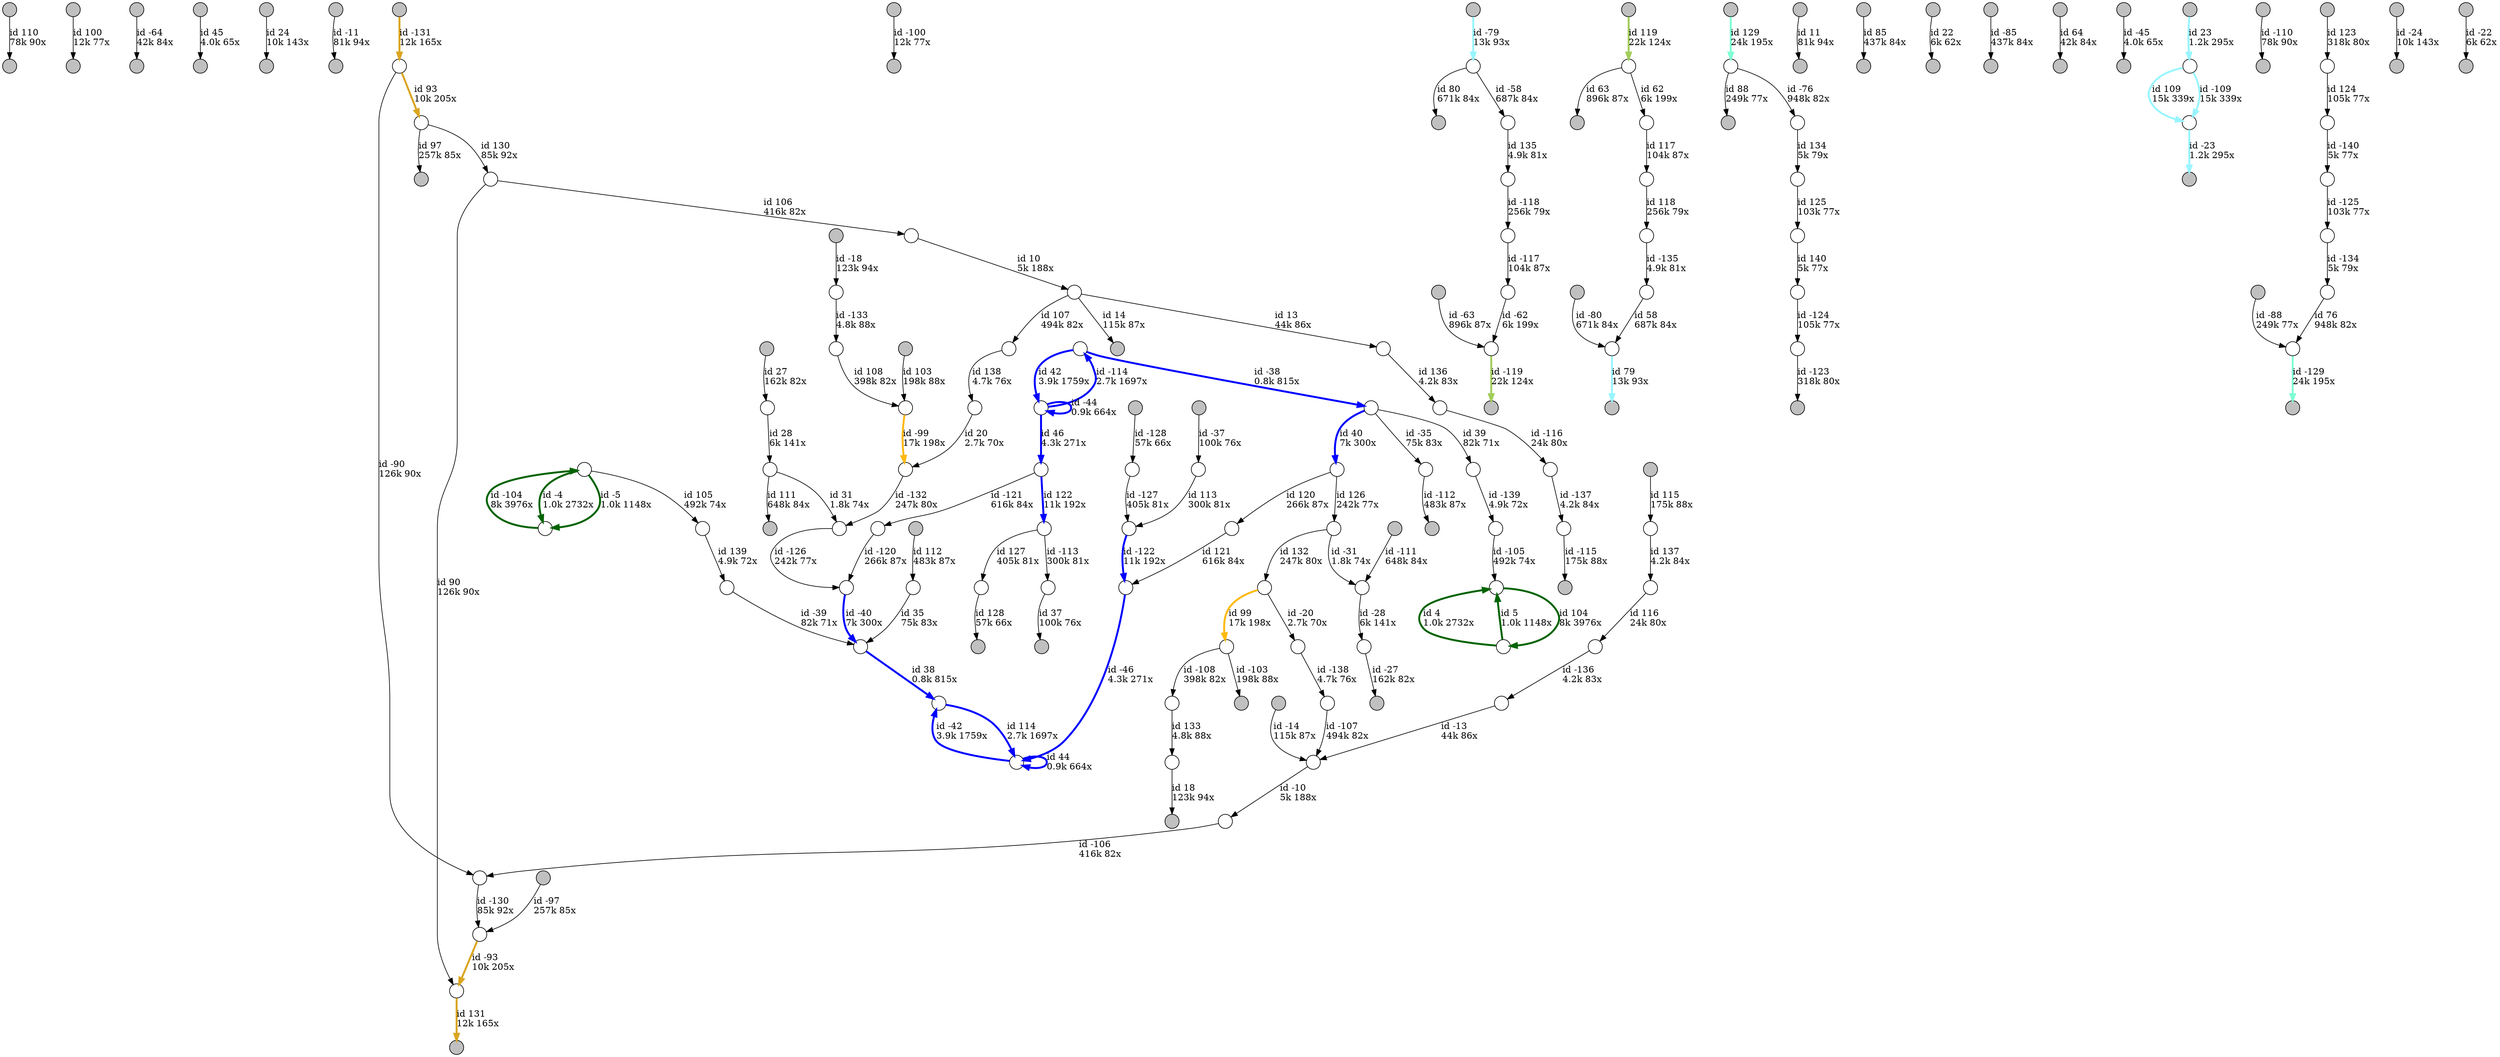 digraph {
nodesep = 0.5;
node [shape = circle, label = "", height = 0.3];
"0" [style = "filled", fillcolor = "grey"];
"1" [style = "filled", fillcolor = "grey"];
"2" [style = "filled", fillcolor = "grey"];
"3" [style = "filled", fillcolor = "grey"];
"4" [style = "filled", fillcolor = "grey"];
"5" [style = "filled", fillcolor = "grey"];
"6" [style = "filled", fillcolor = "grey"];
"7" [style = "filled", fillcolor = "grey"];
"8" [style = "filled", fillcolor = "grey"];
"9" [style = "filled", fillcolor = "grey"];
"10" [style = "filled", fillcolor = "grey"];
"11" [style = "filled", fillcolor = "grey"];
"12" [style = "filled", fillcolor = "grey"];
"13" [style = "filled", fillcolor = "grey"];
"14" [style = "filled", fillcolor = "grey"];
"15" [style = "filled", fillcolor = "grey"];
"16" [style = "filled", fillcolor = "grey"];
"17" [style = "filled", fillcolor = "grey"];
"18" [style = "filled", fillcolor = "grey"];
"19" [style = "filled", fillcolor = "grey"];
"20" [style = "filled", fillcolor = "grey"];
"21" [style = "filled", fillcolor = "grey"];
"22" [style = "filled", fillcolor = "grey"];
"23" [style = "filled", fillcolor = "grey"];
"24" [style = "filled", fillcolor = "grey"];
"25" [style = "filled", fillcolor = "grey"];
"26" [style = "filled", fillcolor = "grey"];
"27" [style = "filled", fillcolor = "grey"];
"28" [style = "filled", fillcolor = "grey"];
"29" [style = "filled", fillcolor = "grey"];
"30" [style = "filled", fillcolor = "grey"];
"31" [style = "filled", fillcolor = "grey"];
"32" [style = "filled", fillcolor = "grey"];
"33" [style = "filled", fillcolor = "grey"];
"34" [style = "filled", fillcolor = "grey"];
"35" [style = "filled", fillcolor = "grey"];
"36" [style = "filled", fillcolor = "grey"];
"37" [style = "filled", fillcolor = "grey"];
"38" [style = "filled", fillcolor = "grey"];
"39" [style = "filled", fillcolor = "grey"];
"40" [style = "filled", fillcolor = "grey"];
"41" [style = "filled", fillcolor = "grey"];
"42" [style = "filled", fillcolor = "grey"];
"43" [style = "filled", fillcolor = "grey"];
"44" [style = "filled", fillcolor = "grey"];
"45" [style = "filled", fillcolor = "grey"];
"46" [style = "filled", fillcolor = "grey"];
"47" [style = "filled", fillcolor = "grey"];
"48" [style = "filled", fillcolor = "grey"];
"49" [style = "filled", fillcolor = "grey"];
"50" [style = "filled", fillcolor = "grey"];
"51" [style = "filled", fillcolor = "grey"];
"52" [style = "filled", fillcolor = "grey"];
"53" [style = "filled", fillcolor = "grey"];
"54" [style = "filled", fillcolor = "grey"];
"55" [style = "filled", fillcolor = "grey"];
"56" [style = "filled", fillcolor = "grey"];
"57" [style = "filled", fillcolor = "grey"];
"58" [style = "filled", fillcolor = "grey"];
"59" [style = "filled", fillcolor = "grey"];
"60" [style = "filled", fillcolor = "grey"];
"61" [style = "filled", fillcolor = "grey"];
"62" [style = "filled", fillcolor = "grey"];
"63" [style = "filled", fillcolor = "grey"];
"64" [style = "filled", fillcolor = "grey"];
"65" [style = "filled", fillcolor = "grey"];
"66" [style = "filled", fillcolor = "grey"];
"67" [style = "filled", fillcolor = "grey"];
"68" [style = "filled", fillcolor = "grey"];
"69" [style = "filled", fillcolor = "grey"];
"70" -> "71" [label = "id 4\l1.0k 2732x", color = "darkgreen" , penwidth = 3] ;
"72" -> "73" [label = "id -4\l1.0k 2732x", color = "darkgreen" , penwidth = 3] ;
"70" -> "71" [label = "id 5\l1.0k 1148x", color = "darkgreen" , penwidth = 3] ;
"72" -> "73" [label = "id -5\l1.0k 1148x", color = "darkgreen" , penwidth = 3] ;
"74" -> "75" [label = "id 10\l5k 188x", color = "black"] ;
"76" -> "77" [label = "id -10\l5k 188x", color = "black"] ;
"58" -> "21" [label = "id 11\l81k 94x", color = "black"] ;
"40" -> "5" [label = "id -11\l81k 94x", color = "black"] ;
"75" -> "78" [label = "id 13\l44k 86x", color = "black"] ;
"79" -> "76" [label = "id -13\l44k 86x", color = "black"] ;
"75" -> "30" [label = "id 14\l115k 87x", color = "black"] ;
"13" -> "76" [label = "id -14\l115k 87x", color = "black"] ;
"80" -> "8" [label = "id 18\l123k 94x", color = "black"] ;
"6" -> "81" [label = "id -18\l123k 94x", color = "black"] ;
"82" -> "83" [label = "id 20\l2.7k 70x", color = "black"] ;
"84" -> "85" [label = "id -20\l2.7k 70x", color = "black"] ;
"64" -> "27" [label = "id 22\l6k 62x", color = "black"] ;
"66" -> "62" [label = "id -22\l6k 62x", color = "black"] ;
"38" -> "86" [label = "id 23\l1.2k 295x", color = "cadetblue1" , penwidth = 3] ;
"87" -> "63" [label = "id -23\l1.2k 295x", color = "cadetblue1" , penwidth = 3] ;
"4" -> "39" [label = "id 24\l10k 143x", color = "black"] ;
"59" -> "57" [label = "id -24\l10k 143x", color = "black"] ;
"55" -> "88" [label = "id 27\l162k 82x", color = "black"] ;
"89" -> "35" [label = "id -27\l162k 82x", color = "black"] ;
"88" -> "90" [label = "id 28\l6k 141x", color = "black"] ;
"91" -> "89" [label = "id -28\l6k 141x", color = "black"] ;
"90" -> "92" [label = "id 31\l1.8k 74x", color = "black"] ;
"93" -> "91" [label = "id -31\l1.8k 74x", color = "black"] ;
"94" -> "95" [label = "id 35\l75k 83x", color = "black"] ;
"96" -> "97" [label = "id -35\l75k 83x", color = "black"] ;
"98" -> "69" [label = "id 37\l100k 76x", color = "black"] ;
"65" -> "99" [label = "id -37\l100k 76x", color = "black"] ;
"95" -> "100" [label = "id 38\l0.8k 815x", color = "blue" , penwidth = 3] ;
"101" -> "96" [label = "id -38\l0.8k 815x", color = "blue" , penwidth = 3] ;
"96" -> "102" [label = "id 39\l82k 71x", color = "black"] ;
"103" -> "95" [label = "id -39\l82k 71x", color = "black"] ;
"96" -> "104" [label = "id 40\l7k 300x", color = "blue" , penwidth = 3] ;
"105" -> "95" [label = "id -40\l7k 300x", color = "blue" , penwidth = 3] ;
"101" -> "106" [label = "id 42\l3.9k 1759x", color = "blue" , penwidth = 3] ;
"107" -> "100" [label = "id -42\l3.9k 1759x", color = "blue" , penwidth = 3] ;
"107" -> "107" [label = "id 44\l0.9k 664x", color = "blue" , penwidth = 3] ;
"106" -> "106" [label = "id -44\l0.9k 664x", color = "blue" , penwidth = 3] ;
"3" -> "36" [label = "id 45\l4.0k 65x", color = "black"] ;
"34" -> "53" [label = "id -45\l4.0k 65x", color = "black"] ;
"106" -> "108" [label = "id 46\l4.3k 271x", color = "blue" , penwidth = 3] ;
"109" -> "107" [label = "id -46\l4.3k 271x", color = "blue" , penwidth = 3] ;
"110" -> "111" [label = "id 58\l687k 84x", color = "black"] ;
"112" -> "113" [label = "id -58\l687k 84x", color = "black"] ;
"114" -> "115" [label = "id 62\l6k 199x", color = "black"] ;
"116" -> "117" [label = "id -62\l6k 199x", color = "black"] ;
"114" -> "19" [label = "id 63\l896k 87x", color = "black"] ;
"12" -> "117" [label = "id -63\l896k 87x", color = "black"] ;
"61" -> "32" [label = "id 64\l42k 84x", color = "black"] ;
"18" -> "2" [label = "id -64\l42k 84x", color = "black"] ;
"118" -> "119" [label = "id 76\l948k 82x", color = "black"] ;
"120" -> "121" [label = "id -76\l948k 82x", color = "black"] ;
"111" -> "41" [label = "id 79\l13k 93x", color = "cadetblue1" , penwidth = 3] ;
"52" -> "112" [label = "id -79\l13k 93x", color = "cadetblue1" , penwidth = 3] ;
"112" -> "51" [label = "id 80\l671k 84x", color = "black"] ;
"14" -> "111" [label = "id -80\l671k 84x", color = "black"] ;
"25" -> "23" [label = "id 85\l437k 84x", color = "black"] ;
"29" -> "67" [label = "id -85\l437k 84x", color = "black"] ;
"120" -> "16" [label = "id 88\l249k 77x", color = "black"] ;
"54" -> "119" [label = "id -88\l249k 77x", color = "black"] ;
"122" -> "123" [label = "id 90\l126k 90x", color = "black"] ;
"124" -> "125" [label = "id -90\l126k 90x", color = "black"] ;
"124" -> "126" [label = "id 93\l10k 205x", color = "goldenrod" , penwidth = 3] ;
"127" -> "123" [label = "id -93\l10k 205x", color = "goldenrod" , penwidth = 3] ;
"126" -> "17" [label = "id 97\l257k 85x", color = "black"] ;
"43" -> "127" [label = "id -97\l257k 85x", color = "black"] ;
"84" -> "128" [label = "id 99\l17k 198x", color = "darkgoldenrod1" , penwidth = 3] ;
"129" -> "83" [label = "id -99\l17k 198x", color = "darkgoldenrod1" , penwidth = 3] ;
"1" -> "15" [label = "id 100\l12k 77x", color = "black"] ;
"9" -> "47" [label = "id -100\l12k 77x", color = "black"] ;
"11" -> "129" [label = "id 103\l198k 88x", color = "black"] ;
"128" -> "10" [label = "id -103\l198k 88x", color = "black"] ;
"71" -> "70" [label = "id 104\l8k 3976x", color = "darkgreen" , penwidth = 3] ;
"73" -> "72" [label = "id -104\l8k 3976x", color = "darkgreen" , penwidth = 3] ;
"72" -> "130" [label = "id 105\l492k 74x", color = "black"] ;
"131" -> "71" [label = "id -105\l492k 74x", color = "black"] ;
"122" -> "74" [label = "id 106\l416k 82x", color = "black"] ;
"77" -> "125" [label = "id -106\l416k 82x", color = "black"] ;
"75" -> "132" [label = "id 107\l494k 82x", color = "black"] ;
"133" -> "76" [label = "id -107\l494k 82x", color = "black"] ;
"134" -> "129" [label = "id 108\l398k 82x", color = "black"] ;
"128" -> "135" [label = "id -108\l398k 82x", color = "black"] ;
"86" -> "87" [label = "id 109\l15k 339x", color = "cadetblue1" , penwidth = 3] ;
"86" -> "87" [label = "id -109\l15k 339x", color = "cadetblue1" , penwidth = 3] ;
"0" -> "33" [label = "id 110\l78k 90x", color = "black"] ;
"42" -> "56" [label = "id -110\l78k 90x", color = "black"] ;
"90" -> "44" [label = "id 111\l648k 84x", color = "black"] ;
"48" -> "91" [label = "id -111\l648k 84x", color = "black"] ;
"49" -> "94" [label = "id 112\l483k 87x", color = "black"] ;
"97" -> "50" [label = "id -112\l483k 87x", color = "black"] ;
"99" -> "136" [label = "id 113\l300k 81x", color = "black"] ;
"137" -> "98" [label = "id -113\l300k 81x", color = "black"] ;
"100" -> "107" [label = "id 114\l2.7k 1697x", color = "blue" , penwidth = 3] ;
"106" -> "101" [label = "id -114\l2.7k 1697x", color = "blue" , penwidth = 3] ;
"46" -> "138" [label = "id 115\l175k 88x", color = "black"] ;
"139" -> "45" [label = "id -115\l175k 88x", color = "black"] ;
"140" -> "141" [label = "id 116\l24k 80x", color = "black"] ;
"142" -> "143" [label = "id -116\l24k 80x", color = "black"] ;
"115" -> "144" [label = "id 117\l104k 87x", color = "black"] ;
"145" -> "116" [label = "id -117\l104k 87x", color = "black"] ;
"144" -> "146" [label = "id 118\l256k 79x", color = "black"] ;
"147" -> "145" [label = "id -118\l256k 79x", color = "black"] ;
"31" -> "114" [label = "id 119\l22k 124x", color = "darkolivegreen3" , penwidth = 3] ;
"117" -> "22" [label = "id -119\l22k 124x", color = "darkolivegreen3" , penwidth = 3] ;
"104" -> "148" [label = "id 120\l266k 87x", color = "black"] ;
"149" -> "105" [label = "id -120\l266k 87x", color = "black"] ;
"148" -> "109" [label = "id 121\l616k 84x", color = "black"] ;
"108" -> "149" [label = "id -121\l616k 84x", color = "black"] ;
"108" -> "137" [label = "id 122\l11k 192x", color = "blue" , penwidth = 3] ;
"136" -> "109" [label = "id -122\l11k 192x", color = "blue" , penwidth = 3] ;
"60" -> "150" [label = "id 123\l318k 80x", color = "black"] ;
"151" -> "37" [label = "id -123\l318k 80x", color = "black"] ;
"150" -> "152" [label = "id 124\l105k 77x", color = "black"] ;
"153" -> "151" [label = "id -124\l105k 77x", color = "black"] ;
"154" -> "155" [label = "id 125\l103k 77x", color = "black"] ;
"156" -> "157" [label = "id -125\l103k 77x", color = "black"] ;
"104" -> "93" [label = "id 126\l242k 77x", color = "black"] ;
"92" -> "105" [label = "id -126\l242k 77x", color = "black"] ;
"137" -> "158" [label = "id 127\l405k 81x", color = "black"] ;
"159" -> "136" [label = "id -127\l405k 81x", color = "black"] ;
"158" -> "26" [label = "id 128\l57k 66x", color = "black"] ;
"28" -> "159" [label = "id -128\l57k 66x", color = "black"] ;
"20" -> "120" [label = "id 129\l24k 195x", color = "aquamarine1" , penwidth = 3] ;
"119" -> "68" [label = "id -129\l24k 195x", color = "aquamarine1" , penwidth = 3] ;
"126" -> "122" [label = "id 130\l85k 92x", color = "black"] ;
"125" -> "127" [label = "id -130\l85k 92x", color = "black"] ;
"123" -> "24" [label = "id 131\l12k 165x", color = "goldenrod" , penwidth = 3] ;
"7" -> "124" [label = "id -131\l12k 165x", color = "goldenrod" , penwidth = 3] ;
"93" -> "84" [label = "id 132\l247k 80x", color = "black"] ;
"83" -> "92" [label = "id -132\l247k 80x", color = "black"] ;
"135" -> "80" [label = "id 133\l4.8k 88x", color = "black"] ;
"81" -> "134" [label = "id -133\l4.8k 88x", color = "black"] ;
"121" -> "154" [label = "id 134\l5k 79x", color = "black"] ;
"157" -> "118" [label = "id -134\l5k 79x", color = "black"] ;
"113" -> "147" [label = "id 135\l4.9k 81x", color = "black"] ;
"146" -> "110" [label = "id -135\l4.9k 81x", color = "black"] ;
"78" -> "142" [label = "id 136\l4.2k 83x", color = "black"] ;
"141" -> "79" [label = "id -136\l4.2k 83x", color = "black"] ;
"138" -> "140" [label = "id 137\l4.2k 84x", color = "black"] ;
"143" -> "139" [label = "id -137\l4.2k 84x", color = "black"] ;
"132" -> "82" [label = "id 138\l4.7k 76x", color = "black"] ;
"85" -> "133" [label = "id -138\l4.7k 76x", color = "black"] ;
"130" -> "103" [label = "id 139\l4.9k 72x", color = "black"] ;
"102" -> "131" [label = "id -139\l4.9k 72x", color = "black"] ;
"155" -> "153" [label = "id 140\l5k 77x", color = "black"] ;
"152" -> "156" [label = "id -140\l5k 77x", color = "black"] ;
}
